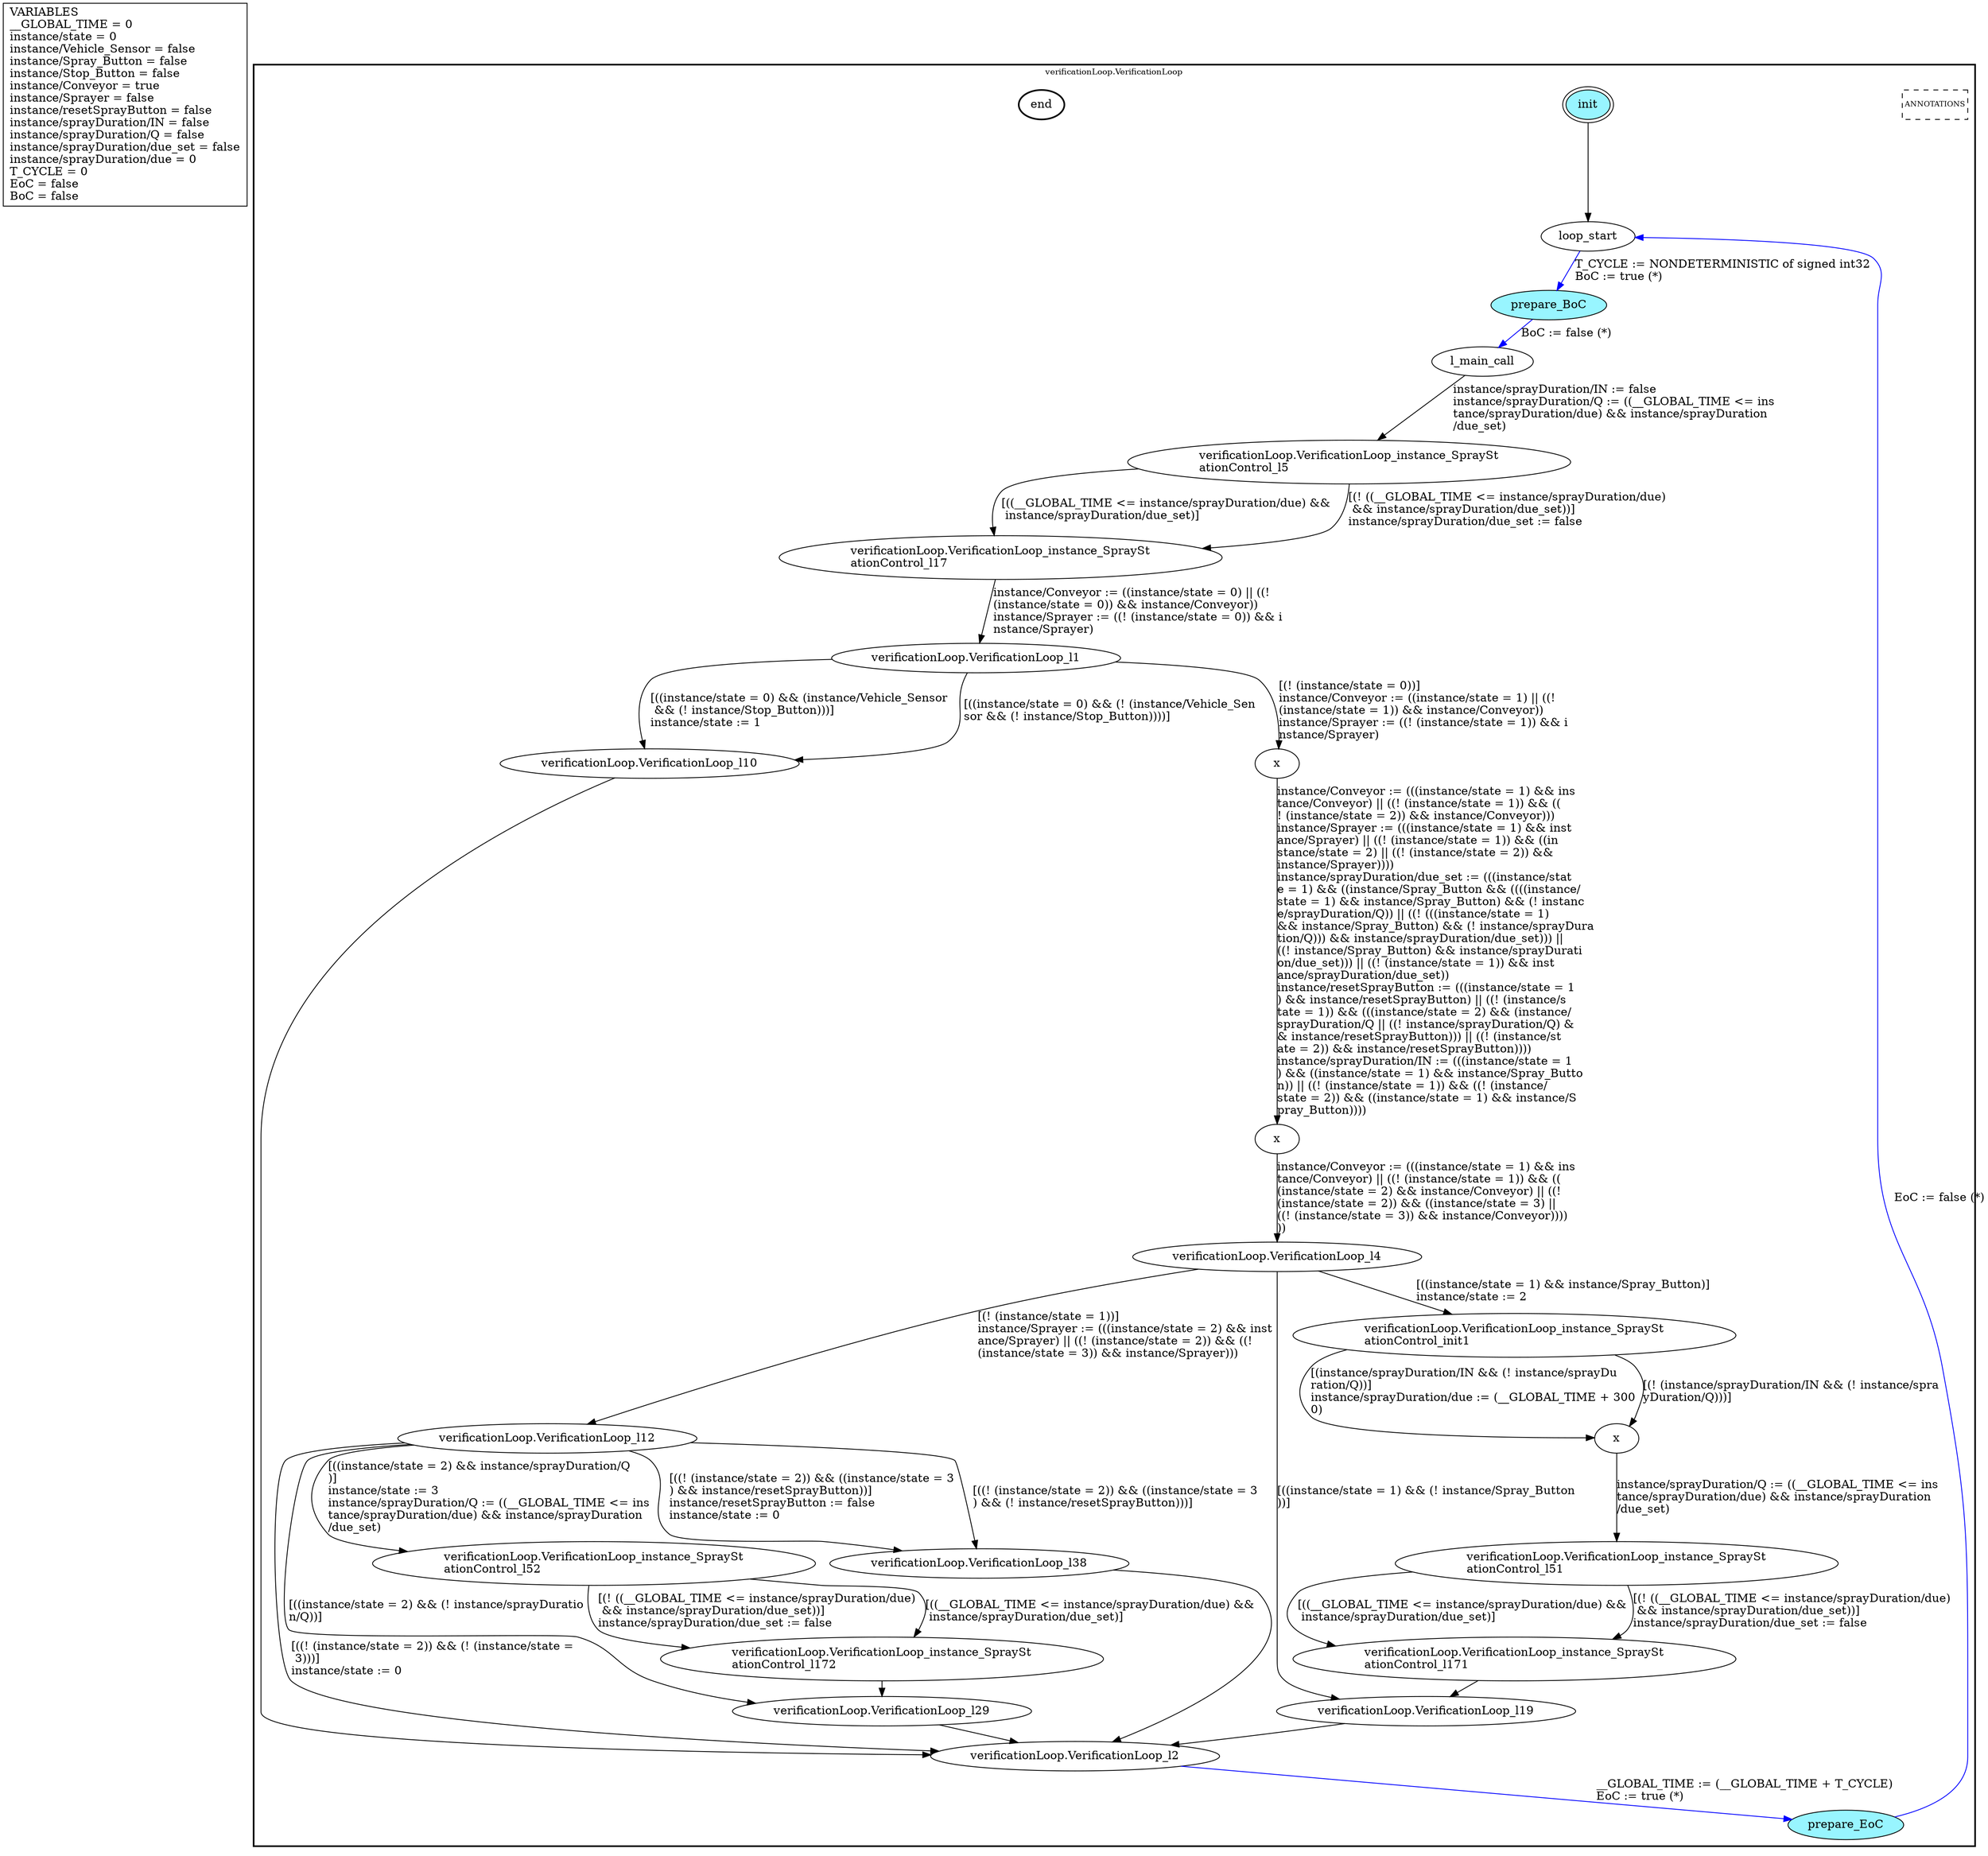 digraph G {
	vars_declaration_pseudonode_network [
		label="VARIABLES\l__GLOBAL_TIME = 0\linstance/state = 0\linstance/Vehicle_Sensor = false\linstance/Spray_Button = false\linstance/Stop_Button = false\linstance/Conveyor = true\linstance/Sprayer = false\linstance/resetSprayButton = false\linstance/sprayDuration/IN = false\linstance/sprayDuration/Q = false\linstance/sprayDuration/due_set = false\linstance/sprayDuration/due = 0\lT_CYCLE = 0\lEoC = false\lBoC = false\l",
		fillcolor="lightgray", shape="rectangle"];
	subgraph clusterverificationLoop_VerificationLoop {
		node [style="filled"];
		style=bold;
		color="black";
		fontsize=10;
		ranksep=0.4;
		
		label="verificationLoop.VerificationLoop";
		
		annotations_pseudonode_verificationLoop_VerificationLoop [
			label="ANNOTATIONS",
			fontsize=9, margin="0.04,0.04", fillcolor="white", shape="rectangle", style="dashed"];
		
		init_verificationLoop_VerificationLoop [label="init", color="black", fillcolor="cadetblue1", peripheries=2, shape="ellipse"];
		end_verificationLoop_VerificationLoop [label="end", color="black", fillcolor="cadetblue1", style=bold, shape="ellipse"];
		loop_start_verificationLoop_VerificationLoop [label="loop_start", color="black", fillcolor="white", shape="ellipse"];
		prepare_BoC_verificationLoop_VerificationLoop [label="prepare_BoC", color="black", fillcolor="cadetblue1", shape="ellipse"];
		l_main_call_verificationLoop_VerificationLoop [label="l_main_call", color="black", fillcolor="white", shape="ellipse"];
		prepare_EoC_verificationLoop_VerificationLoop [label="prepare_EoC", color="black", fillcolor="cadetblue1", shape="ellipse"];
		verificationLoop_VerificationLoop_l1_verificationLoop_VerificationLoop [label="verificationLoop.VerificationLoop_l1", color="black", fillcolor="white", shape="ellipse"];
		verificationLoop_VerificationLoop_l2_verificationLoop_VerificationLoop [label="verificationLoop.VerificationLoop_l2", color="black", fillcolor="white", shape="ellipse"];
		verificationLoop_VerificationLoop_l4_verificationLoop_VerificationLoop [label="verificationLoop.VerificationLoop_l4", color="black", fillcolor="white", shape="ellipse"];
		verificationLoop_VerificationLoop_l10_verificationLoop_VerificationLoop [label="verificationLoop.VerificationLoop_l10", color="black", fillcolor="white", shape="ellipse"];
		verificationLoop_VerificationLoop_l12_verificationLoop_VerificationLoop [label="verificationLoop.VerificationLoop_l12", color="black", fillcolor="white", shape="ellipse"];
		verificationLoop_VerificationLoop_l19_verificationLoop_VerificationLoop [label="verificationLoop.VerificationLoop_l19", color="black", fillcolor="white", shape="ellipse"];
		verificationLoop_VerificationLoop_l29_verificationLoop_VerificationLoop [label="verificationLoop.VerificationLoop_l29", color="black", fillcolor="white", shape="ellipse"];
		verificationLoop_VerificationLoop_l38_verificationLoop_VerificationLoop [label="verificationLoop.VerificationLoop_l38", color="black", fillcolor="white", shape="ellipse"];
		verificationLoop_VerificationLoop_instance_SprayStationControl_l5_verificationLoop_VerificationLoop [label="verificationLoop.VerificationLoop_instance_SpraySt\lationControl_l5\l", color="black", fillcolor="white", shape="ellipse"];
		verificationLoop_VerificationLoop_instance_SprayStationControl_l17_verificationLoop_VerificationLoop [label="verificationLoop.VerificationLoop_instance_SpraySt\lationControl_l17\l", color="black", fillcolor="white", shape="ellipse"];
		verificationLoop_VerificationLoop_instance_SprayStationControl_init1_verificationLoop_VerificationLoop [label="verificationLoop.VerificationLoop_instance_SpraySt\lationControl_init1\l", color="black", fillcolor="white", shape="ellipse"];
		verificationLoop_VerificationLoop_instance_SprayStationControl_l51_verificationLoop_VerificationLoop [label="verificationLoop.VerificationLoop_instance_SpraySt\lationControl_l51\l", color="black", fillcolor="white", shape="ellipse"];
		verificationLoop_VerificationLoop_instance_SprayStationControl_l171_verificationLoop_VerificationLoop [label="verificationLoop.VerificationLoop_instance_SpraySt\lationControl_l171\l", color="black", fillcolor="white", shape="ellipse"];
		verificationLoop_VerificationLoop_instance_SprayStationControl_l52_verificationLoop_VerificationLoop [label="verificationLoop.VerificationLoop_instance_SpraySt\lationControl_l52\l", color="black", fillcolor="white", shape="ellipse"];
		verificationLoop_VerificationLoop_instance_SprayStationControl_l172_verificationLoop_VerificationLoop [label="verificationLoop.VerificationLoop_instance_SpraySt\lationControl_l172\l", color="black", fillcolor="white", shape="ellipse"];
		x28_verificationLoop_VerificationLoop [label="x", color="black", fillcolor="white", shape="ellipse"];
		x36_verificationLoop_VerificationLoop [label="x", color="black", fillcolor="white", shape="ellipse"];
		x56_verificationLoop_VerificationLoop [label="x", color="black", fillcolor="white", shape="ellipse"];
		init_verificationLoop_VerificationLoop -> loop_start_verificationLoop_VerificationLoop [color="black", label=""];
		loop_start_verificationLoop_VerificationLoop -> prepare_BoC_verificationLoop_VerificationLoop [color="blue", label="T_CYCLE := NONDETERMINISTIC of signed int32\lBoC := true (*)\l"];
		prepare_BoC_verificationLoop_VerificationLoop -> l_main_call_verificationLoop_VerificationLoop [color="blue", label="BoC := false (*)"];
		verificationLoop_VerificationLoop_l2_verificationLoop_VerificationLoop -> prepare_EoC_verificationLoop_VerificationLoop [color="blue", label="__GLOBAL_TIME := (__GLOBAL_TIME + T_CYCLE)\lEoC := true (*)\l"];
		prepare_EoC_verificationLoop_VerificationLoop -> loop_start_verificationLoop_VerificationLoop [color="blue", label="EoC := false (*)"];
		verificationLoop_VerificationLoop_l1_verificationLoop_VerificationLoop -> x36_verificationLoop_VerificationLoop [color="black", label="[(! (instance/state = 0))]\linstance/Conveyor := ((instance/state = 1) || ((! \l(instance/state = 1)) && instance/Conveyor))\linstance/Sprayer := ((! (instance/state = 1)) && i\lnstance/Sprayer)\l"];
		verificationLoop_VerificationLoop_l1_verificationLoop_VerificationLoop -> verificationLoop_VerificationLoop_l10_verificationLoop_VerificationLoop [color="black", label="[((instance/state = 0) && (instance/Vehicle_Sensor\l && (! instance/Stop_Button)))]\linstance/state := 1\l"];
		verificationLoop_VerificationLoop_l1_verificationLoop_VerificationLoop -> verificationLoop_VerificationLoop_l10_verificationLoop_VerificationLoop [color="black", label="[((instance/state = 0) && (! (instance/Vehicle_Sen\lsor && (! instance/Stop_Button))))]\l"];
		verificationLoop_VerificationLoop_l10_verificationLoop_VerificationLoop -> verificationLoop_VerificationLoop_l2_verificationLoop_VerificationLoop [color="black", label=""];
		verificationLoop_VerificationLoop_l4_verificationLoop_VerificationLoop -> verificationLoop_VerificationLoop_l12_verificationLoop_VerificationLoop [color="black", label="[(! (instance/state = 1))]\linstance/Sprayer := (((instance/state = 2) && inst\lance/Sprayer) || ((! (instance/state = 2)) && ((! \l(instance/state = 3)) && instance/Sprayer)))\l"];
		verificationLoop_VerificationLoop_l4_verificationLoop_VerificationLoop -> verificationLoop_VerificationLoop_instance_SprayStationControl_init1_verificationLoop_VerificationLoop [color="black", label="[((instance/state = 1) && instance/Spray_Button)]\linstance/state := 2\l"];
		verificationLoop_VerificationLoop_l4_verificationLoop_VerificationLoop -> verificationLoop_VerificationLoop_l19_verificationLoop_VerificationLoop [color="black", label="[((instance/state = 1) && (! instance/Spray_Button\l))]\l"];
		verificationLoop_VerificationLoop_l19_verificationLoop_VerificationLoop -> verificationLoop_VerificationLoop_l2_verificationLoop_VerificationLoop [color="black", label=""];
		verificationLoop_VerificationLoop_l12_verificationLoop_VerificationLoop -> verificationLoop_VerificationLoop_instance_SprayStationControl_l52_verificationLoop_VerificationLoop [color="black", label="[((instance/state = 2) && instance/sprayDuration/Q\l)]\linstance/state := 3\linstance/sprayDuration/Q := ((__GLOBAL_TIME <= ins\ltance/sprayDuration/due) && instance/sprayDuration\l/due_set)\l"];
		verificationLoop_VerificationLoop_l12_verificationLoop_VerificationLoop -> verificationLoop_VerificationLoop_l29_verificationLoop_VerificationLoop [color="black", label="[((instance/state = 2) && (! instance/sprayDuratio\ln/Q))]\l"];
		verificationLoop_VerificationLoop_l29_verificationLoop_VerificationLoop -> verificationLoop_VerificationLoop_l2_verificationLoop_VerificationLoop [color="black", label=""];
		verificationLoop_VerificationLoop_l12_verificationLoop_VerificationLoop -> verificationLoop_VerificationLoop_l2_verificationLoop_VerificationLoop [color="black", label="[((! (instance/state = 2)) && (! (instance/state =\l 3)))]\linstance/state := 0\l"];
		verificationLoop_VerificationLoop_l12_verificationLoop_VerificationLoop -> verificationLoop_VerificationLoop_l38_verificationLoop_VerificationLoop [color="black", label="[((! (instance/state = 2)) && ((instance/state = 3\l) && instance/resetSprayButton))]\linstance/resetSprayButton := false\linstance/state := 0\l"];
		verificationLoop_VerificationLoop_l12_verificationLoop_VerificationLoop -> verificationLoop_VerificationLoop_l38_verificationLoop_VerificationLoop [color="black", label="[((! (instance/state = 2)) && ((instance/state = 3\l) && (! instance/resetSprayButton)))]\l"];
		verificationLoop_VerificationLoop_l38_verificationLoop_VerificationLoop -> verificationLoop_VerificationLoop_l2_verificationLoop_VerificationLoop [color="black", label=""];
		verificationLoop_VerificationLoop_instance_SprayStationControl_l5_verificationLoop_VerificationLoop -> verificationLoop_VerificationLoop_instance_SprayStationControl_l17_verificationLoop_VerificationLoop [color="black", label="[((__GLOBAL_TIME <= instance/sprayDuration/due) &&\l instance/sprayDuration/due_set)]\l"];
		verificationLoop_VerificationLoop_instance_SprayStationControl_l5_verificationLoop_VerificationLoop -> verificationLoop_VerificationLoop_instance_SprayStationControl_l17_verificationLoop_VerificationLoop [color="black", label="[(! ((__GLOBAL_TIME <= instance/sprayDuration/due)\l && instance/sprayDuration/due_set))]\linstance/sprayDuration/due_set := false\l"];
		verificationLoop_VerificationLoop_instance_SprayStationControl_l17_verificationLoop_VerificationLoop -> verificationLoop_VerificationLoop_l1_verificationLoop_VerificationLoop [color="black", label="instance/Conveyor := ((instance/state = 0) || ((! \l(instance/state = 0)) && instance/Conveyor))\linstance/Sprayer := ((! (instance/state = 0)) && i\lnstance/Sprayer)\l"];
		verificationLoop_VerificationLoop_instance_SprayStationControl_init1_verificationLoop_VerificationLoop -> x28_verificationLoop_VerificationLoop [color="black", label="[(instance/sprayDuration/IN && (! instance/sprayDu\lration/Q))]\linstance/sprayDuration/due := (__GLOBAL_TIME + 300\l0)\l"];
		verificationLoop_VerificationLoop_instance_SprayStationControl_init1_verificationLoop_VerificationLoop -> x28_verificationLoop_VerificationLoop [color="black", label="[(! (instance/sprayDuration/IN && (! instance/spra\lyDuration/Q)))]\l"];
		verificationLoop_VerificationLoop_instance_SprayStationControl_l51_verificationLoop_VerificationLoop -> verificationLoop_VerificationLoop_instance_SprayStationControl_l171_verificationLoop_VerificationLoop [color="black", label="[((__GLOBAL_TIME <= instance/sprayDuration/due) &&\l instance/sprayDuration/due_set)]\l"];
		verificationLoop_VerificationLoop_instance_SprayStationControl_l51_verificationLoop_VerificationLoop -> verificationLoop_VerificationLoop_instance_SprayStationControl_l171_verificationLoop_VerificationLoop [color="black", label="[(! ((__GLOBAL_TIME <= instance/sprayDuration/due)\l && instance/sprayDuration/due_set))]\linstance/sprayDuration/due_set := false\l"];
		verificationLoop_VerificationLoop_instance_SprayStationControl_l171_verificationLoop_VerificationLoop -> verificationLoop_VerificationLoop_l19_verificationLoop_VerificationLoop [color="black", label=""];
		verificationLoop_VerificationLoop_instance_SprayStationControl_l52_verificationLoop_VerificationLoop -> verificationLoop_VerificationLoop_instance_SprayStationControl_l172_verificationLoop_VerificationLoop [color="black", label="[((__GLOBAL_TIME <= instance/sprayDuration/due) &&\l instance/sprayDuration/due_set)]\l"];
		verificationLoop_VerificationLoop_instance_SprayStationControl_l52_verificationLoop_VerificationLoop -> verificationLoop_VerificationLoop_instance_SprayStationControl_l172_verificationLoop_VerificationLoop [color="black", label="[(! ((__GLOBAL_TIME <= instance/sprayDuration/due)\l && instance/sprayDuration/due_set))]\linstance/sprayDuration/due_set := false\l"];
		verificationLoop_VerificationLoop_instance_SprayStationControl_l172_verificationLoop_VerificationLoop -> verificationLoop_VerificationLoop_l29_verificationLoop_VerificationLoop [color="black", label=""];
		l_main_call_verificationLoop_VerificationLoop -> verificationLoop_VerificationLoop_instance_SprayStationControl_l5_verificationLoop_VerificationLoop [color="black", label="instance/sprayDuration/IN := false\linstance/sprayDuration/Q := ((__GLOBAL_TIME <= ins\ltance/sprayDuration/due) && instance/sprayDuration\l/due_set)\l"];
		x28_verificationLoop_VerificationLoop -> verificationLoop_VerificationLoop_instance_SprayStationControl_l51_verificationLoop_VerificationLoop [color="black", label="instance/sprayDuration/Q := ((__GLOBAL_TIME <= ins\ltance/sprayDuration/due) && instance/sprayDuration\l/due_set)\l"];
		x36_verificationLoop_VerificationLoop -> x56_verificationLoop_VerificationLoop [color="black", label="instance/Conveyor := (((instance/state = 1) && ins\ltance/Conveyor) || ((! (instance/state = 1)) && ((\l! (instance/state = 2)) && instance/Conveyor)))\linstance/Sprayer := (((instance/state = 1) && inst\lance/Sprayer) || ((! (instance/state = 1)) && ((in\lstance/state = 2) || ((! (instance/state = 2)) && \linstance/Sprayer))))\linstance/sprayDuration/due_set := (((instance/stat\le = 1) && ((instance/Spray_Button && ((((instance/\lstate = 1) && instance/Spray_Button) && (! instanc\le/sprayDuration/Q)) || ((! (((instance/state = 1) \l&& instance/Spray_Button) && (! instance/sprayDura\ltion/Q))) && instance/sprayDuration/due_set))) || \l((! instance/Spray_Button) && instance/sprayDurati\lon/due_set))) || ((! (instance/state = 1)) && inst\lance/sprayDuration/due_set))\linstance/resetSprayButton := (((instance/state = 1\l) && instance/resetSprayButton) || ((! (instance/s\ltate = 1)) && (((instance/state = 2) && (instance/\lsprayDuration/Q || ((! instance/sprayDuration/Q) &\l& instance/resetSprayButton))) || ((! (instance/st\late = 2)) && instance/resetSprayButton))))\linstance/sprayDuration/IN := (((instance/state = 1\l) && ((instance/state = 1) && instance/Spray_Butto\ln)) || ((! (instance/state = 1)) && ((! (instance/\lstate = 2)) && ((instance/state = 1) && instance/S\lpray_Button))))\l"];
		x56_verificationLoop_VerificationLoop -> verificationLoop_VerificationLoop_l4_verificationLoop_VerificationLoop [color="black", label="instance/Conveyor := (((instance/state = 1) && ins\ltance/Conveyor) || ((! (instance/state = 1)) && ((\l(instance/state = 2) && instance/Conveyor) || ((! \l(instance/state = 2)) && ((instance/state = 3) || \l((! (instance/state = 3)) && instance/Conveyor))))\l))\l"];
	}
}

